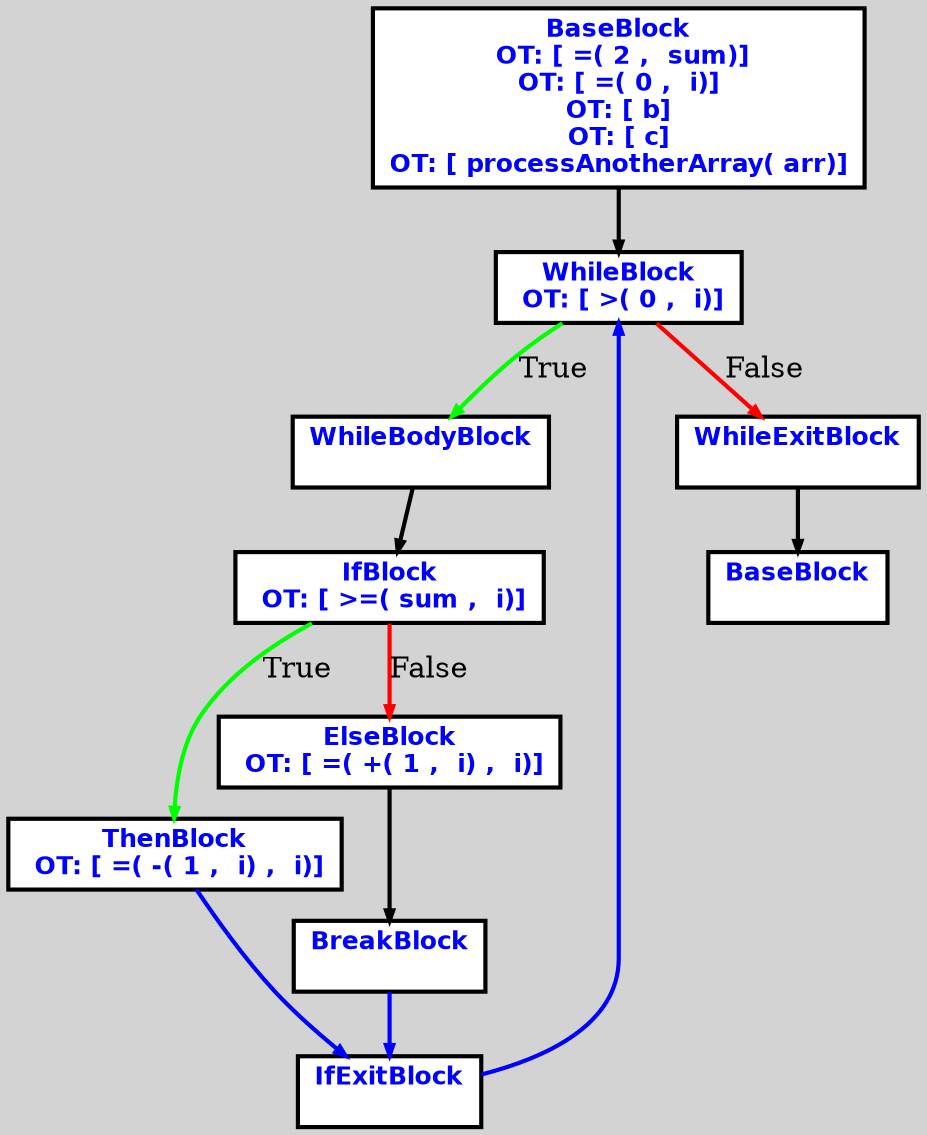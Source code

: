 digraph G {
ordering=out;
ranksep=.4;
bgcolor="lightgrey";  node [shape=box, fixedsize=false, fontsize=12, fontname="Helvetica-bold", fontcolor="blue"
width=.25, height=.25, color="black", fillcolor="white", style="filled, solid, bold"];

edge [arrowsize=.5, color="black", style="bold"]    n0000123009FA9D10 [label="BaseBlock\n OT: [ =( 2 ,  sum)]
OT: [ =( 0 ,  i)]
OT: [ b]
OT: [ c]
OT: [ processAnotherArray( arr)]
"]
    n0000123009FA9E90 [label="WhileBlock\n OT: [ >( 0 ,  i)]
"]
    n0000123009FA9D10 -> n0000123009FA9E90
	   n0000123009FA9E90 -> n0000123009FA9ED0 [ label = "True" color="green"]
    n0000123009FA9ED0 [label="WhileBodyBlock\n "]
    n0000123009FA9F10 [label="IfBlock\n OT: [ >=( sum ,  i)]
"]
    n0000123009FA9ED0 -> n0000123009FA9F10
    n0000123009FA9F10 -> n0000123009FA9F50 [label="True" color="green"]
    n0000123009FA9F50 [label="ThenBlock\n OT: [ =( -( 1 ,  i) ,  i)]
"]
    n0000123009FA9F10 -> n0000123009FA9F90 [label="False" color="red"]
    n0000123009FA9F90 [label="ElseBlock\n OT: [ =( +( 1 ,  i) ,  i)]
"]
    n0000123009FA9FD0 [label="BreakBlock\n "]
    n0000123009FA9F90 -> n0000123009FA9FD0
    n0000123009FA9FD0 -> n0000123009FAA010 [color="blue"]
    n0000123009FA9F50 -> n0000123009FAA010 [ color="blue"]
    n0000123009FAA010 [label="IfExitBlock\n "]
    n0000123009FAA010 -> n0000123009FA9E90 [ color="blue"]
	   n0000123009FA9E90 -> n0000123009FAA050 [ label = "False" color="red"]
    n0000123009FAA050 [label="WhileExitBlock\n "]
    n0000123009FAA090 [label="BaseBlock\n "]
    n0000123009FAA050 -> n0000123009FAA090
}
